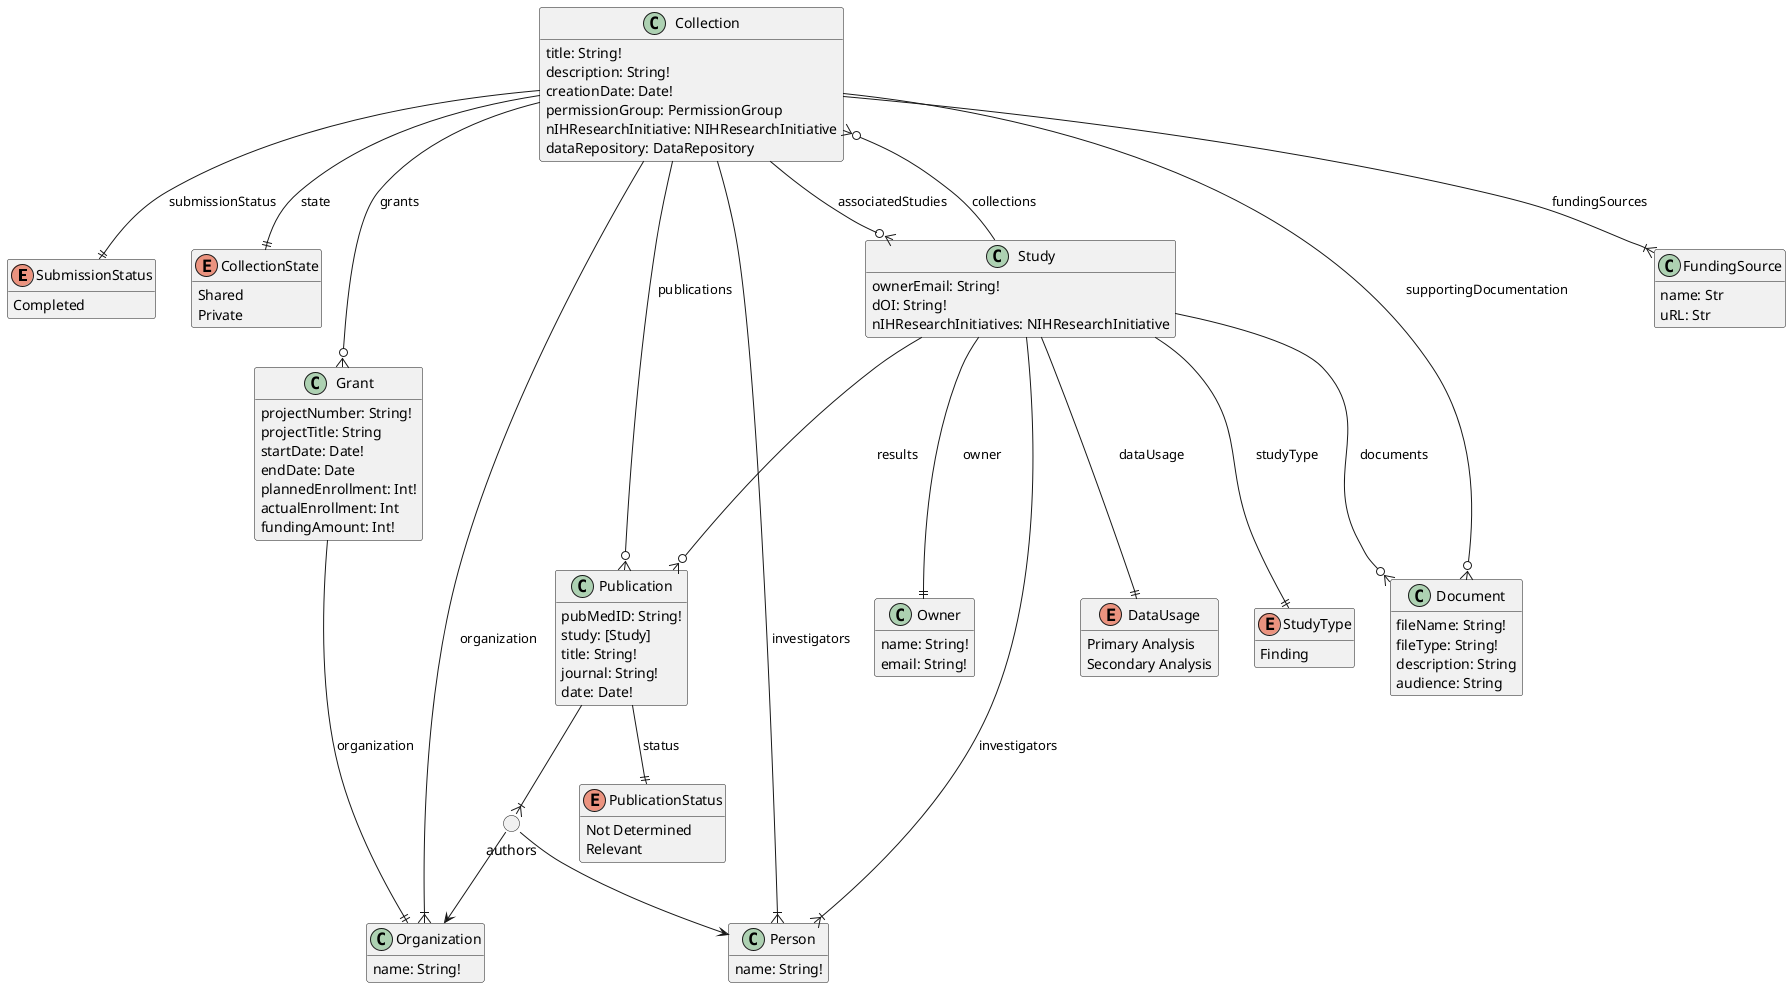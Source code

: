 @startuml
hide empty members

enum SubmissionStatus {
    Completed
}

enum CollectionState {
    Shared
    Private
}

enum DataUsage {
    Primary Analysis
    Secondary Analysis
}

enum PublicationStatus {
    Not Determined
    Relevant
}

enum StudyType {
    Finding
}

class Collection {
    title: String!
    description: String!
'    investigators: [Person]!
'    organization: [Organization]!
'    submissionStatus: SubmissionStatus!
    creationDate: Date!
'    fundingSource: FundingSource
    permissionGroup: PermissionGroup
    nIHResearchInitiative: NIHResearchInitiative
    dataRepository: DataRepository
'    fundingSources: [FundingSource]!
'    supportingDocumentation: [Document]
'    grants: [Grant]
'    publications: [Publication]
'    associatedStudies: [Study]
'    state: CollectionState!
}

class Grant {
    projectNumber: String!
    projectTitle: String
    startDate: Date!
    endDate: Date
    plannedEnrollment: Int!
    actualEnrollment: Int
'    organization: Organization
    fundingAmount: Int!
}

class FundingSource {
    name: Str
    uRL: Str
}

class Study {
'    owner: Owner!
    ownerEmail: String!
'    studyType: StudyType!
'    investigators: [Person]!
'    results: [Publication]
'    documents: [Document]
    dOI: String!
    nIHResearchInitiatives: NIHResearchInitiative
'    collections: [Collection]
}

class Publication {
    pubMedID: String!
    study: [Study]
    title: String!
    journal: String!
'    authors: [Person | Organization]
    date: Date!
'    status: PublicationStatus
}

class Document {
    fileName: String!
    fileType: String!
    description: String
    audience: String
}

class Person {
    name: String!
}

class Organization {
    name: String!
}

class Owner {
    name: String!
    email: String!
}

Collection --|{ Person : investigators
Collection --|{ Organization : organization
Collection --|| SubmissionStatus : submissionStatus
Collection --|{ FundingSource : fundingSources
Collection --o{ Document : supportingDocumentation
Collection --o{ Grant : grants
Collection --o{ Publication : publications
Collection --o{ Study : associatedStudies
Collection --|| CollectionState : state

Grant --|| Organization : organization

Study --|| Owner : owner
Study --|| StudyType : studyType
Study --|{ Person : investigators
Study --o{ Publication : results
Study --o{ Document : documents
Study --|| DataUsage : dataUsage
Study --o{ Collection : collections

circle authors
Publication --|{ authors
authors --> Person
authors --> Organization
Publication --|| PublicationStatus : status



@enduml
